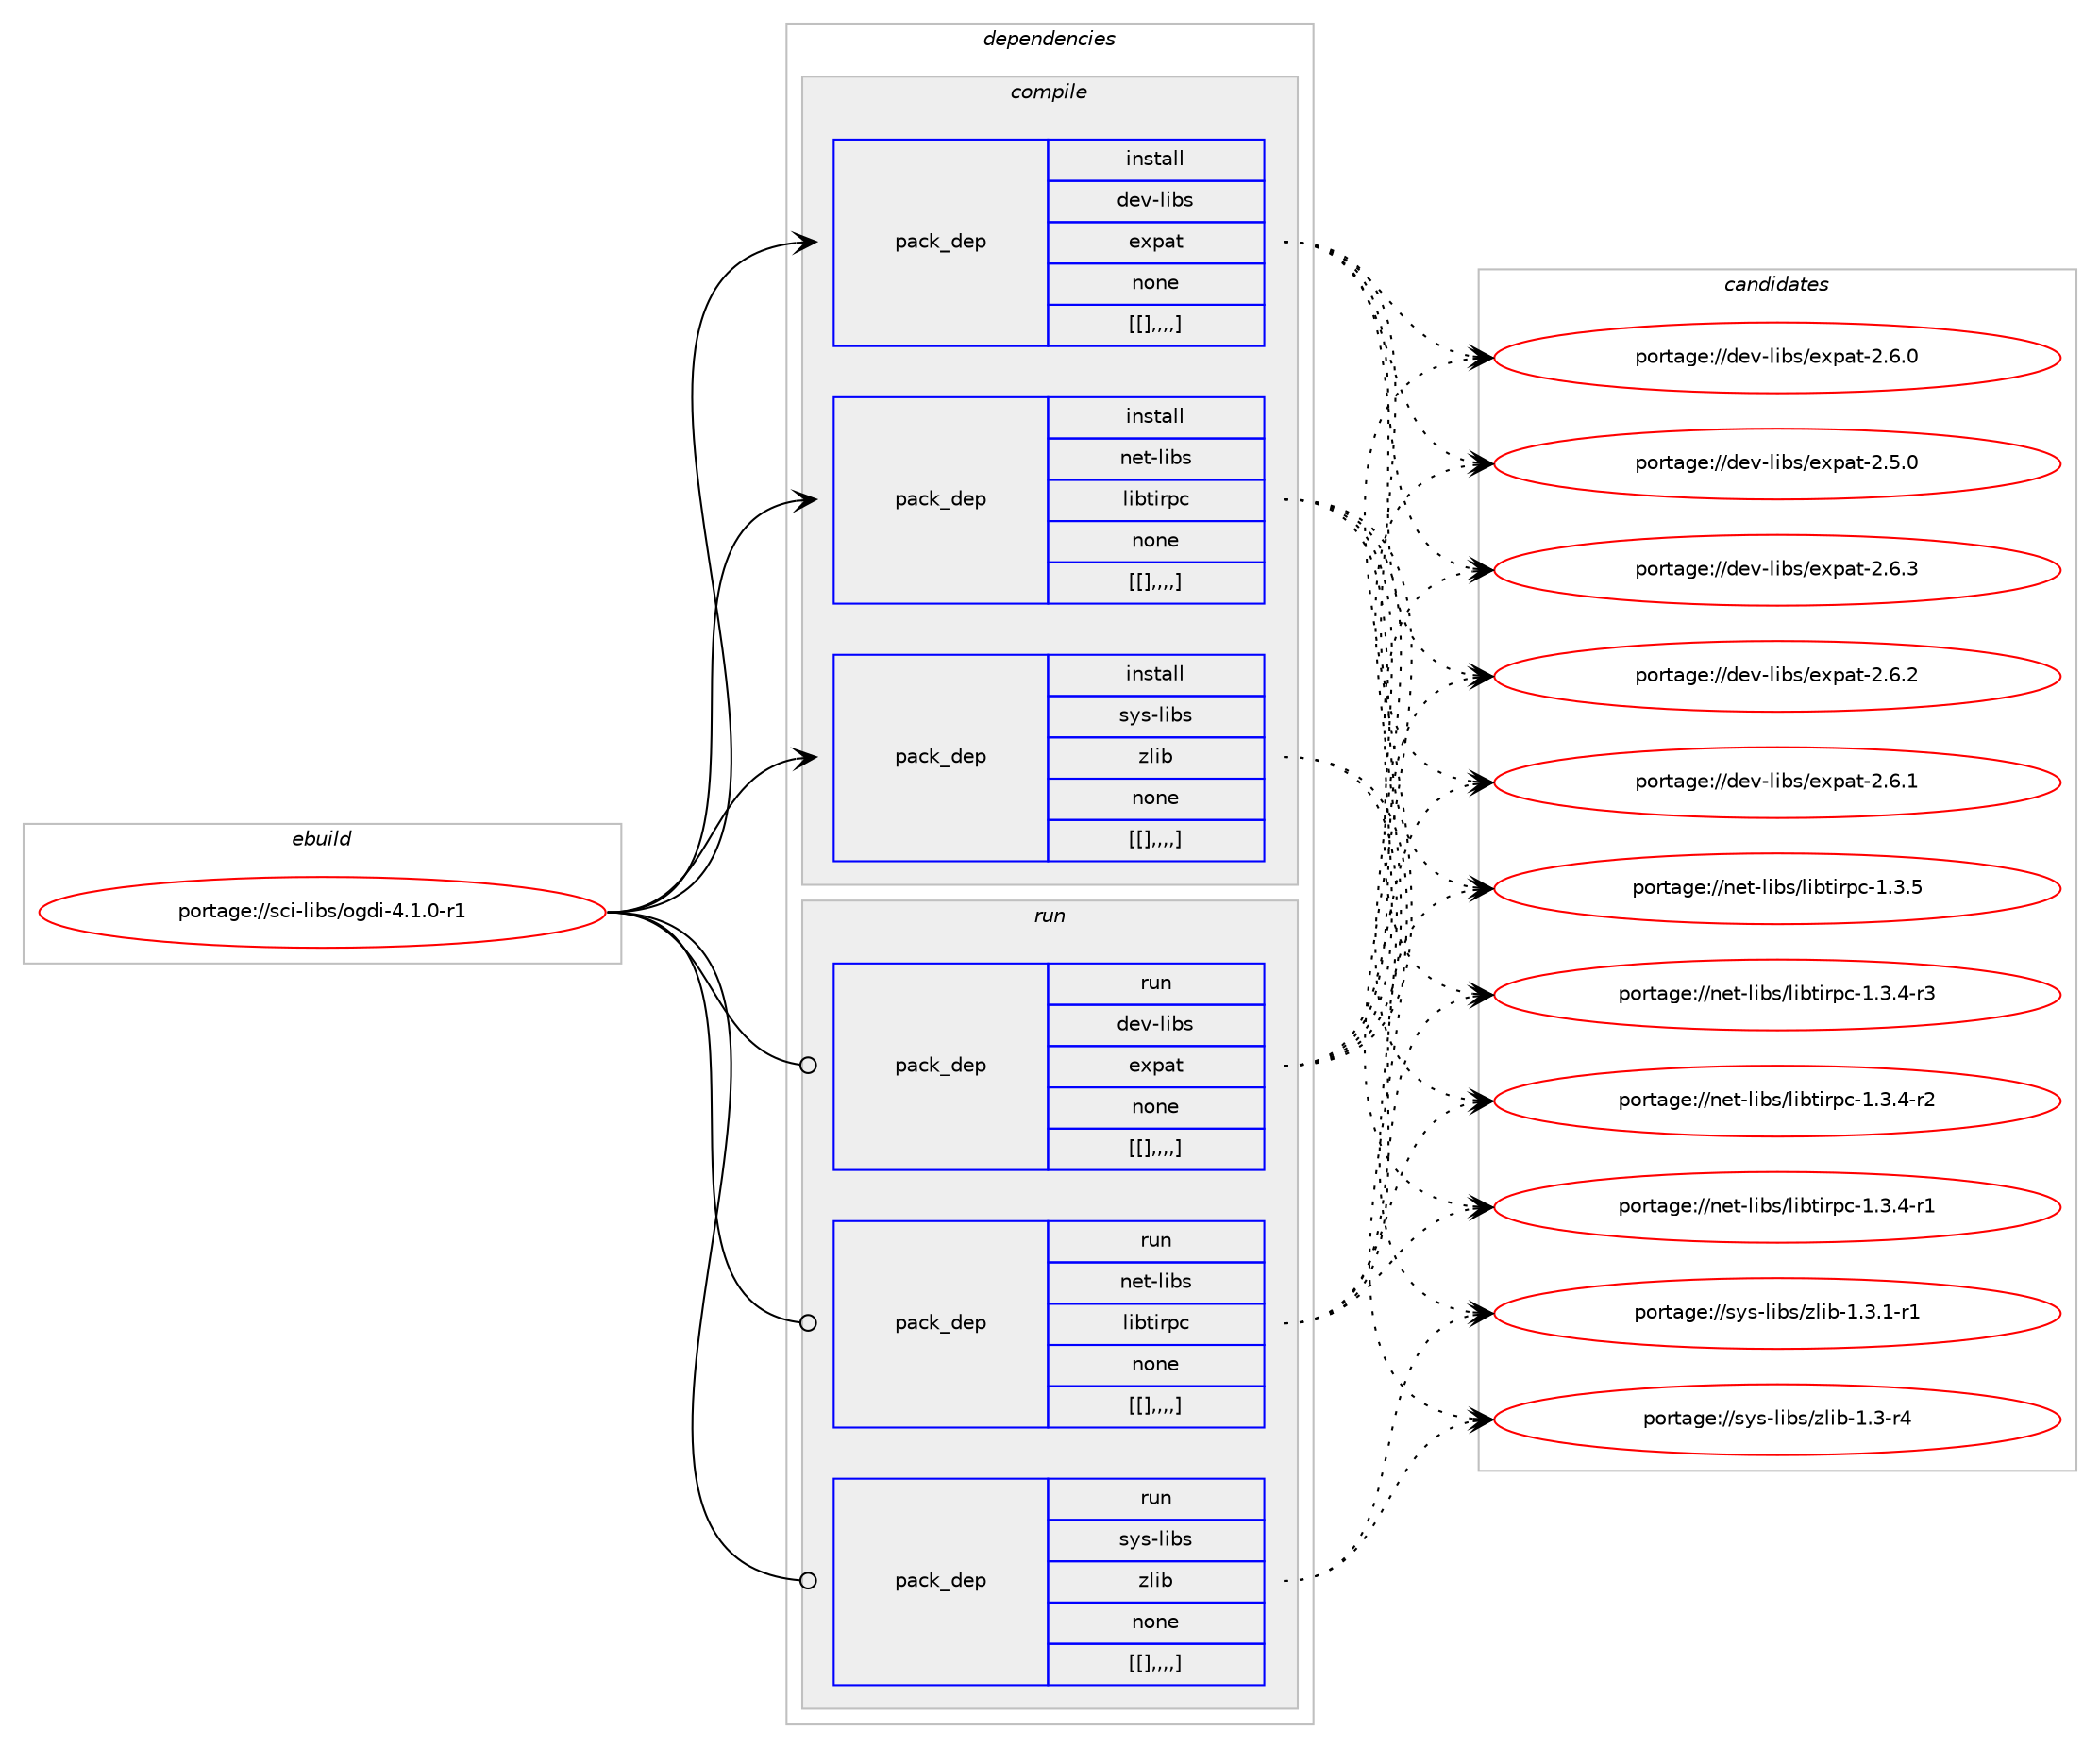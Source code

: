digraph prolog {

# *************
# Graph options
# *************

newrank=true;
concentrate=true;
compound=true;
graph [rankdir=LR,fontname=Helvetica,fontsize=10,ranksep=1.5];#, ranksep=2.5, nodesep=0.2];
edge  [arrowhead=vee];
node  [fontname=Helvetica,fontsize=10];

# **********
# The ebuild
# **********

subgraph cluster_leftcol {
color=gray;
label=<<i>ebuild</i>>;
id [label="portage://sci-libs/ogdi-4.1.0-r1", color=red, width=4, href="../sci-libs/ogdi-4.1.0-r1.svg"];
}

# ****************
# The dependencies
# ****************

subgraph cluster_midcol {
color=gray;
label=<<i>dependencies</i>>;
subgraph cluster_compile {
fillcolor="#eeeeee";
style=filled;
label=<<i>compile</i>>;
subgraph pack427 {
dependency548 [label=<<TABLE BORDER="0" CELLBORDER="1" CELLSPACING="0" CELLPADDING="4" WIDTH="220"><TR><TD ROWSPAN="6" CELLPADDING="30">pack_dep</TD></TR><TR><TD WIDTH="110">install</TD></TR><TR><TD>dev-libs</TD></TR><TR><TD>expat</TD></TR><TR><TD>none</TD></TR><TR><TD>[[],,,,]</TD></TR></TABLE>>, shape=none, color=blue];
}
id:e -> dependency548:w [weight=20,style="solid",arrowhead="vee"];
subgraph pack431 {
dependency552 [label=<<TABLE BORDER="0" CELLBORDER="1" CELLSPACING="0" CELLPADDING="4" WIDTH="220"><TR><TD ROWSPAN="6" CELLPADDING="30">pack_dep</TD></TR><TR><TD WIDTH="110">install</TD></TR><TR><TD>net-libs</TD></TR><TR><TD>libtirpc</TD></TR><TR><TD>none</TD></TR><TR><TD>[[],,,,]</TD></TR></TABLE>>, shape=none, color=blue];
}
id:e -> dependency552:w [weight=20,style="solid",arrowhead="vee"];
subgraph pack435 {
dependency556 [label=<<TABLE BORDER="0" CELLBORDER="1" CELLSPACING="0" CELLPADDING="4" WIDTH="220"><TR><TD ROWSPAN="6" CELLPADDING="30">pack_dep</TD></TR><TR><TD WIDTH="110">install</TD></TR><TR><TD>sys-libs</TD></TR><TR><TD>zlib</TD></TR><TR><TD>none</TD></TR><TR><TD>[[],,,,]</TD></TR></TABLE>>, shape=none, color=blue];
}
id:e -> dependency556:w [weight=20,style="solid",arrowhead="vee"];
}
subgraph cluster_compileandrun {
fillcolor="#eeeeee";
style=filled;
label=<<i>compile and run</i>>;
}
subgraph cluster_run {
fillcolor="#eeeeee";
style=filled;
label=<<i>run</i>>;
subgraph pack438 {
dependency560 [label=<<TABLE BORDER="0" CELLBORDER="1" CELLSPACING="0" CELLPADDING="4" WIDTH="220"><TR><TD ROWSPAN="6" CELLPADDING="30">pack_dep</TD></TR><TR><TD WIDTH="110">run</TD></TR><TR><TD>dev-libs</TD></TR><TR><TD>expat</TD></TR><TR><TD>none</TD></TR><TR><TD>[[],,,,]</TD></TR></TABLE>>, shape=none, color=blue];
}
id:e -> dependency560:w [weight=20,style="solid",arrowhead="odot"];
subgraph pack443 {
dependency565 [label=<<TABLE BORDER="0" CELLBORDER="1" CELLSPACING="0" CELLPADDING="4" WIDTH="220"><TR><TD ROWSPAN="6" CELLPADDING="30">pack_dep</TD></TR><TR><TD WIDTH="110">run</TD></TR><TR><TD>net-libs</TD></TR><TR><TD>libtirpc</TD></TR><TR><TD>none</TD></TR><TR><TD>[[],,,,]</TD></TR></TABLE>>, shape=none, color=blue];
}
id:e -> dependency565:w [weight=20,style="solid",arrowhead="odot"];
subgraph pack446 {
dependency569 [label=<<TABLE BORDER="0" CELLBORDER="1" CELLSPACING="0" CELLPADDING="4" WIDTH="220"><TR><TD ROWSPAN="6" CELLPADDING="30">pack_dep</TD></TR><TR><TD WIDTH="110">run</TD></TR><TR><TD>sys-libs</TD></TR><TR><TD>zlib</TD></TR><TR><TD>none</TD></TR><TR><TD>[[],,,,]</TD></TR></TABLE>>, shape=none, color=blue];
}
id:e -> dependency569:w [weight=20,style="solid",arrowhead="odot"];
}
}

# **************
# The candidates
# **************

subgraph cluster_choices {
rank=same;
color=gray;
label=<<i>candidates</i>>;

subgraph choice391 {
color=black;
nodesep=1;
choice10010111845108105981154710112011297116455046544651 [label="portage://dev-libs/expat-2.6.3", color=red, width=4,href="../dev-libs/expat-2.6.3.svg"];
choice10010111845108105981154710112011297116455046544650 [label="portage://dev-libs/expat-2.6.2", color=red, width=4,href="../dev-libs/expat-2.6.2.svg"];
choice10010111845108105981154710112011297116455046544649 [label="portage://dev-libs/expat-2.6.1", color=red, width=4,href="../dev-libs/expat-2.6.1.svg"];
choice10010111845108105981154710112011297116455046544648 [label="portage://dev-libs/expat-2.6.0", color=red, width=4,href="../dev-libs/expat-2.6.0.svg"];
choice10010111845108105981154710112011297116455046534648 [label="portage://dev-libs/expat-2.5.0", color=red, width=4,href="../dev-libs/expat-2.5.0.svg"];
dependency548:e -> choice10010111845108105981154710112011297116455046544651:w [style=dotted,weight="100"];
dependency548:e -> choice10010111845108105981154710112011297116455046544650:w [style=dotted,weight="100"];
dependency548:e -> choice10010111845108105981154710112011297116455046544649:w [style=dotted,weight="100"];
dependency548:e -> choice10010111845108105981154710112011297116455046544648:w [style=dotted,weight="100"];
dependency548:e -> choice10010111845108105981154710112011297116455046534648:w [style=dotted,weight="100"];
}
subgraph choice400 {
color=black;
nodesep=1;
choice1101011164510810598115471081059811610511411299454946514653 [label="portage://net-libs/libtirpc-1.3.5", color=red, width=4,href="../net-libs/libtirpc-1.3.5.svg"];
choice11010111645108105981154710810598116105114112994549465146524511451 [label="portage://net-libs/libtirpc-1.3.4-r3", color=red, width=4,href="../net-libs/libtirpc-1.3.4-r3.svg"];
choice11010111645108105981154710810598116105114112994549465146524511450 [label="portage://net-libs/libtirpc-1.3.4-r2", color=red, width=4,href="../net-libs/libtirpc-1.3.4-r2.svg"];
choice11010111645108105981154710810598116105114112994549465146524511449 [label="portage://net-libs/libtirpc-1.3.4-r1", color=red, width=4,href="../net-libs/libtirpc-1.3.4-r1.svg"];
dependency552:e -> choice1101011164510810598115471081059811610511411299454946514653:w [style=dotted,weight="100"];
dependency552:e -> choice11010111645108105981154710810598116105114112994549465146524511451:w [style=dotted,weight="100"];
dependency552:e -> choice11010111645108105981154710810598116105114112994549465146524511450:w [style=dotted,weight="100"];
dependency552:e -> choice11010111645108105981154710810598116105114112994549465146524511449:w [style=dotted,weight="100"];
}
subgraph choice407 {
color=black;
nodesep=1;
choice115121115451081059811547122108105984549465146494511449 [label="portage://sys-libs/zlib-1.3.1-r1", color=red, width=4,href="../sys-libs/zlib-1.3.1-r1.svg"];
choice11512111545108105981154712210810598454946514511452 [label="portage://sys-libs/zlib-1.3-r4", color=red, width=4,href="../sys-libs/zlib-1.3-r4.svg"];
dependency556:e -> choice115121115451081059811547122108105984549465146494511449:w [style=dotted,weight="100"];
dependency556:e -> choice11512111545108105981154712210810598454946514511452:w [style=dotted,weight="100"];
}
subgraph choice409 {
color=black;
nodesep=1;
choice10010111845108105981154710112011297116455046544651 [label="portage://dev-libs/expat-2.6.3", color=red, width=4,href="../dev-libs/expat-2.6.3.svg"];
choice10010111845108105981154710112011297116455046544650 [label="portage://dev-libs/expat-2.6.2", color=red, width=4,href="../dev-libs/expat-2.6.2.svg"];
choice10010111845108105981154710112011297116455046544649 [label="portage://dev-libs/expat-2.6.1", color=red, width=4,href="../dev-libs/expat-2.6.1.svg"];
choice10010111845108105981154710112011297116455046544648 [label="portage://dev-libs/expat-2.6.0", color=red, width=4,href="../dev-libs/expat-2.6.0.svg"];
choice10010111845108105981154710112011297116455046534648 [label="portage://dev-libs/expat-2.5.0", color=red, width=4,href="../dev-libs/expat-2.5.0.svg"];
dependency560:e -> choice10010111845108105981154710112011297116455046544651:w [style=dotted,weight="100"];
dependency560:e -> choice10010111845108105981154710112011297116455046544650:w [style=dotted,weight="100"];
dependency560:e -> choice10010111845108105981154710112011297116455046544649:w [style=dotted,weight="100"];
dependency560:e -> choice10010111845108105981154710112011297116455046544648:w [style=dotted,weight="100"];
dependency560:e -> choice10010111845108105981154710112011297116455046534648:w [style=dotted,weight="100"];
}
subgraph choice416 {
color=black;
nodesep=1;
choice1101011164510810598115471081059811610511411299454946514653 [label="portage://net-libs/libtirpc-1.3.5", color=red, width=4,href="../net-libs/libtirpc-1.3.5.svg"];
choice11010111645108105981154710810598116105114112994549465146524511451 [label="portage://net-libs/libtirpc-1.3.4-r3", color=red, width=4,href="../net-libs/libtirpc-1.3.4-r3.svg"];
choice11010111645108105981154710810598116105114112994549465146524511450 [label="portage://net-libs/libtirpc-1.3.4-r2", color=red, width=4,href="../net-libs/libtirpc-1.3.4-r2.svg"];
choice11010111645108105981154710810598116105114112994549465146524511449 [label="portage://net-libs/libtirpc-1.3.4-r1", color=red, width=4,href="../net-libs/libtirpc-1.3.4-r1.svg"];
dependency565:e -> choice1101011164510810598115471081059811610511411299454946514653:w [style=dotted,weight="100"];
dependency565:e -> choice11010111645108105981154710810598116105114112994549465146524511451:w [style=dotted,weight="100"];
dependency565:e -> choice11010111645108105981154710810598116105114112994549465146524511450:w [style=dotted,weight="100"];
dependency565:e -> choice11010111645108105981154710810598116105114112994549465146524511449:w [style=dotted,weight="100"];
}
subgraph choice426 {
color=black;
nodesep=1;
choice115121115451081059811547122108105984549465146494511449 [label="portage://sys-libs/zlib-1.3.1-r1", color=red, width=4,href="../sys-libs/zlib-1.3.1-r1.svg"];
choice11512111545108105981154712210810598454946514511452 [label="portage://sys-libs/zlib-1.3-r4", color=red, width=4,href="../sys-libs/zlib-1.3-r4.svg"];
dependency569:e -> choice115121115451081059811547122108105984549465146494511449:w [style=dotted,weight="100"];
dependency569:e -> choice11512111545108105981154712210810598454946514511452:w [style=dotted,weight="100"];
}
}

}
